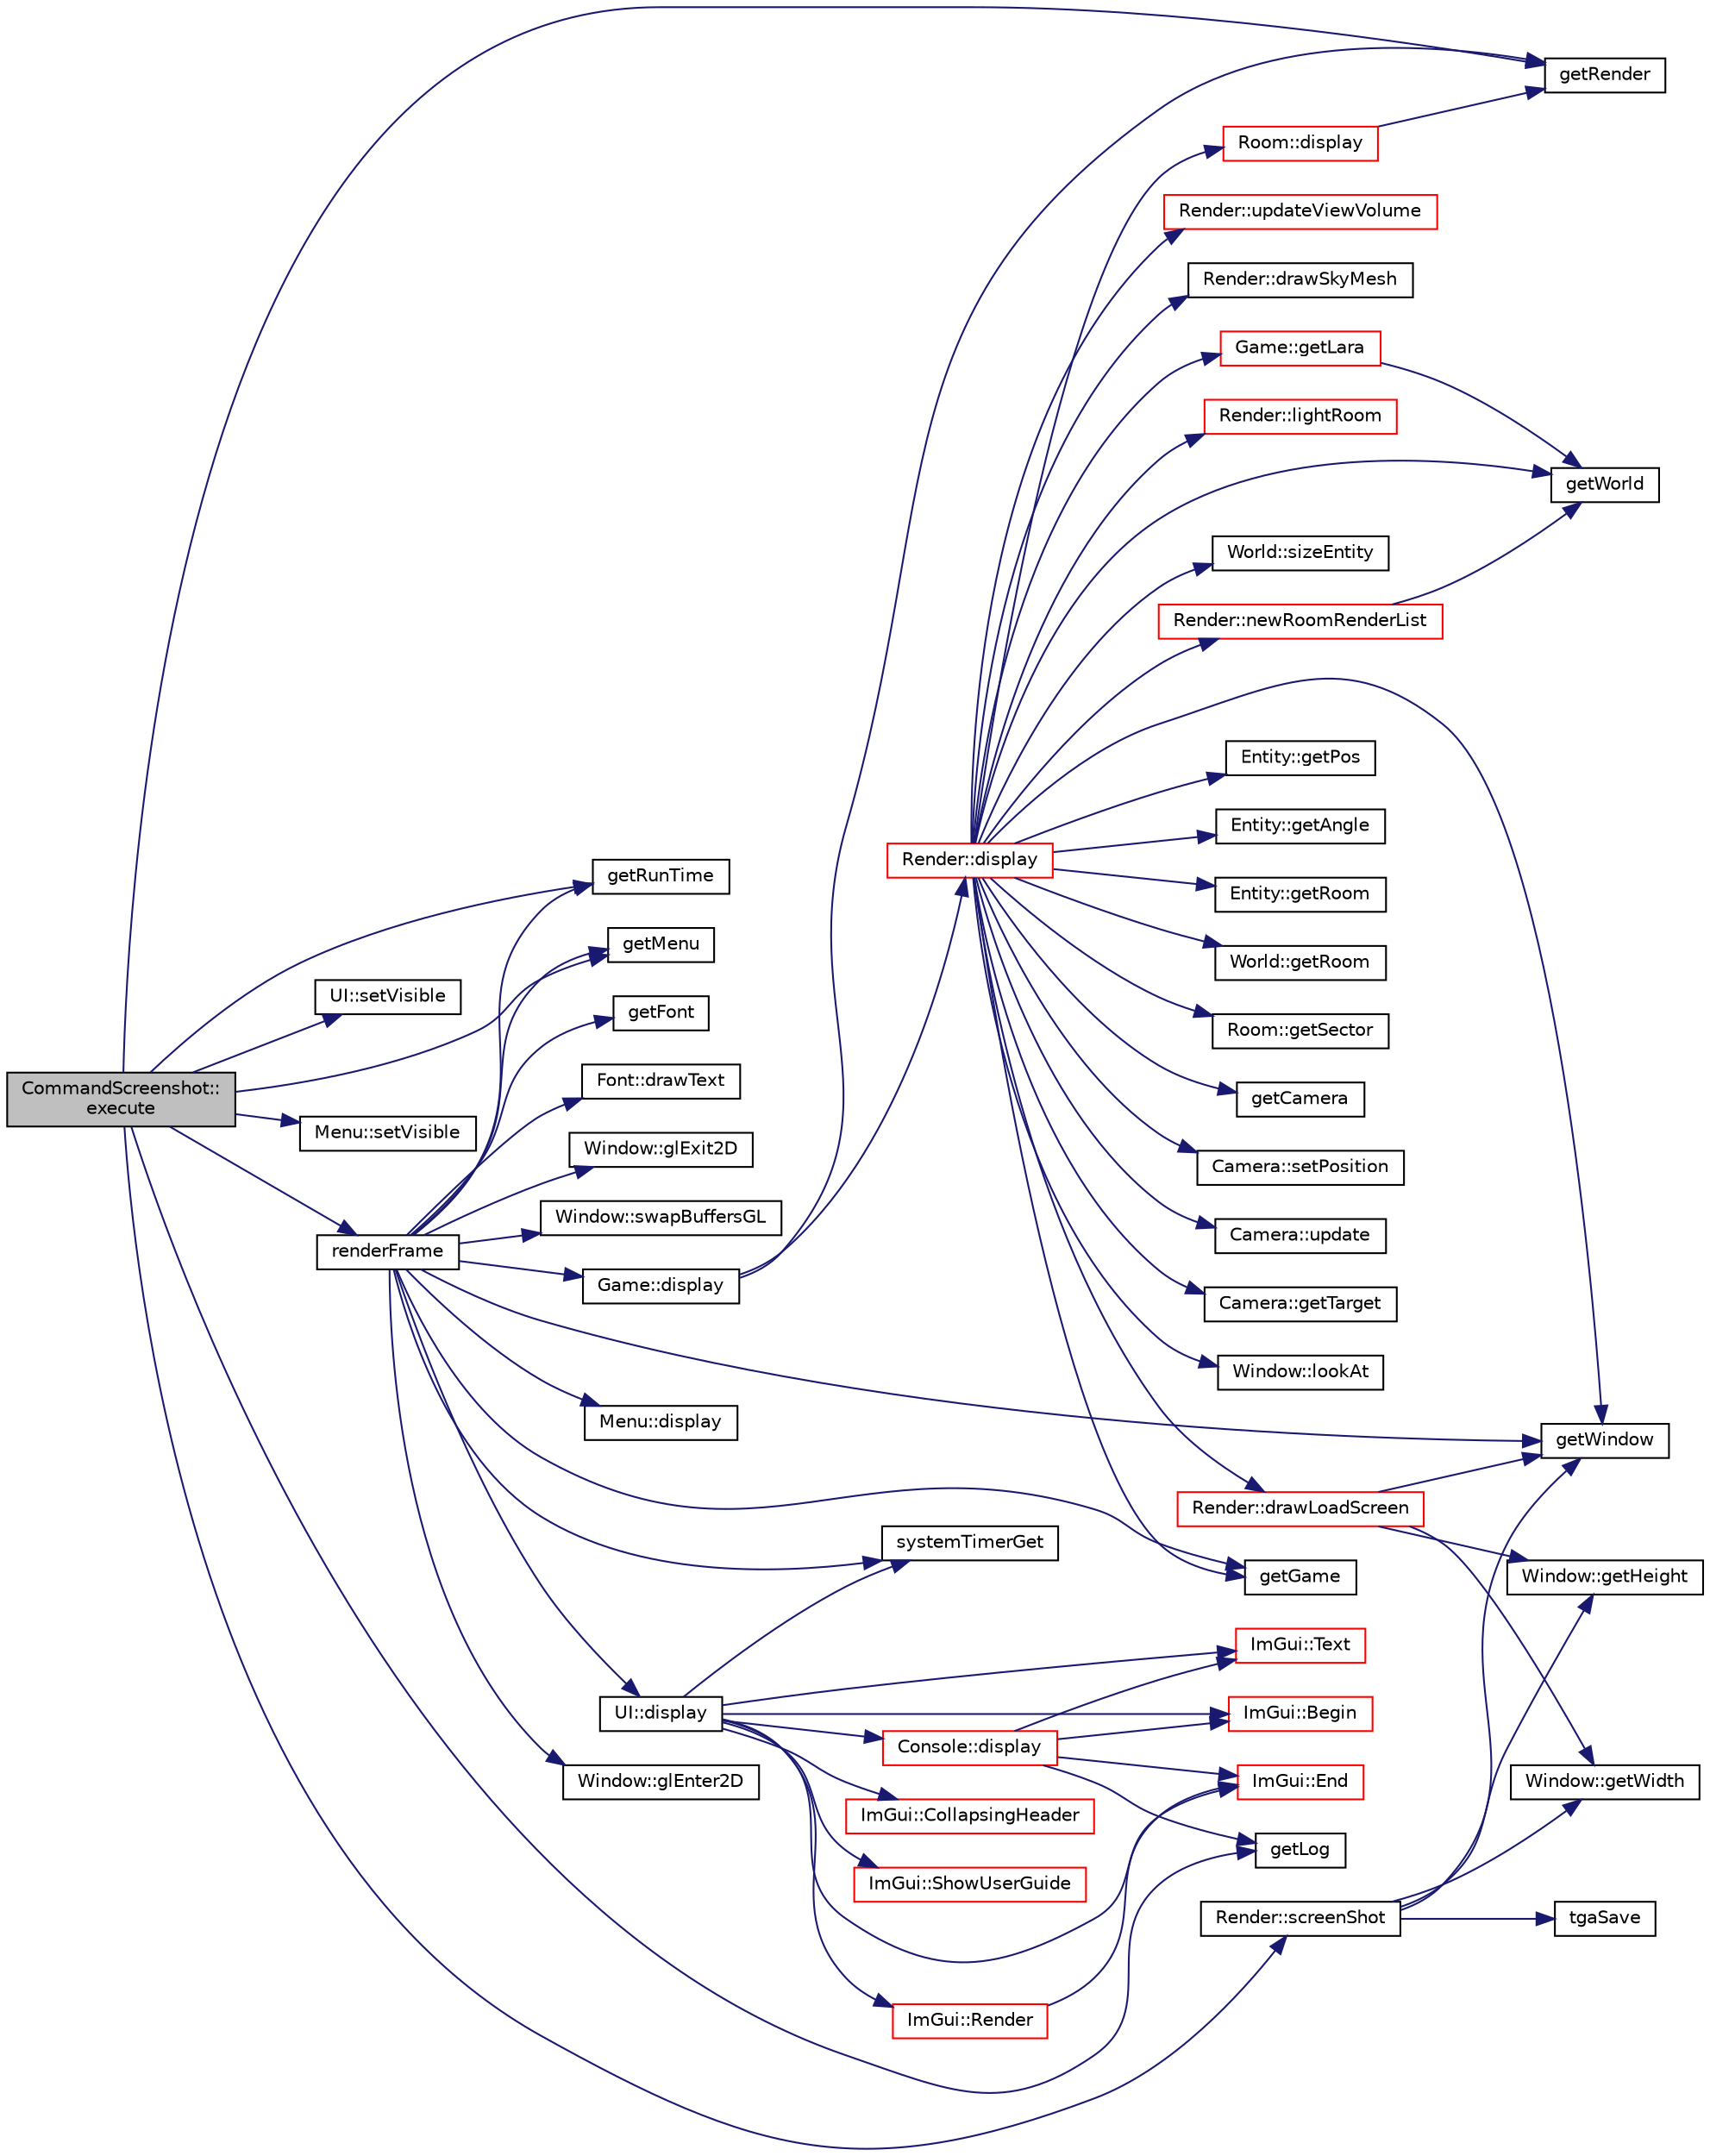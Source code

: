digraph "CommandScreenshot::execute"
{
 // INTERACTIVE_SVG=YES
  edge [fontname="Helvetica",fontsize="10",labelfontname="Helvetica",labelfontsize="10"];
  node [fontname="Helvetica",fontsize="10",shape=record];
  rankdir="LR";
  Node1 [label="CommandScreenshot::\lexecute",height=0.2,width=0.4,color="black", fillcolor="grey75", style="filled" fontcolor="black"];
  Node1 -> Node2 [color="midnightblue",fontsize="10",style="solid",fontname="Helvetica"];
  Node2 [label="getRunTime",height=0.2,width=0.4,color="black", fillcolor="white", style="filled",URL="$_run_time_8h.html#a5725e2249d7e2af1a5c46bbd31084a85"];
  Node1 -> Node3 [color="midnightblue",fontsize="10",style="solid",fontname="Helvetica"];
  Node3 [label="getLog",height=0.2,width=0.4,color="black", fillcolor="white", style="filled",URL="$_log_8h.html#aa2f604b13755d77658307017af86624a"];
  Node1 -> Node4 [color="midnightblue",fontsize="10",style="solid",fontname="Helvetica"];
  Node4 [label="UI::setVisible",height=0.2,width=0.4,color="black", fillcolor="white", style="filled",URL="$class_u_i.html#a088ba33cb2f1129bc2eafe161886d0c4"];
  Node1 -> Node5 [color="midnightblue",fontsize="10",style="solid",fontname="Helvetica"];
  Node5 [label="getMenu",height=0.2,width=0.4,color="black", fillcolor="white", style="filled",URL="$_menu_8h.html#abd434c2e522fed4cc4cd1e4064caf45b"];
  Node1 -> Node6 [color="midnightblue",fontsize="10",style="solid",fontname="Helvetica"];
  Node6 [label="Menu::setVisible",height=0.2,width=0.4,color="black", fillcolor="white", style="filled",URL="$class_menu.html#ad4debf1eb58bdc069345c3a958e32438"];
  Node1 -> Node7 [color="midnightblue",fontsize="10",style="solid",fontname="Helvetica"];
  Node7 [label="renderFrame",height=0.2,width=0.4,color="black", fillcolor="white", style="filled",URL="$global_8h.html#a00df6d86f86c2004b5c421980456d3f7"];
  Node7 -> Node8 [color="midnightblue",fontsize="10",style="solid",fontname="Helvetica"];
  Node8 [label="getGame",height=0.2,width=0.4,color="black", fillcolor="white", style="filled",URL="$_game_8h.html#a37da78d5bcf85296a978f23c73c49320"];
  Node7 -> Node9 [color="midnightblue",fontsize="10",style="solid",fontname="Helvetica"];
  Node9 [label="Game::display",height=0.2,width=0.4,color="black", fillcolor="white", style="filled",URL="$class_game.html#a4d0223a84926cbabea95ed7e0392690a"];
  Node9 -> Node10 [color="midnightblue",fontsize="10",style="solid",fontname="Helvetica"];
  Node10 [label="getRender",height=0.2,width=0.4,color="black", fillcolor="white", style="filled",URL="$_render_8h.html#a812cfcbdabb65847ea87dfed9fafc69d"];
  Node9 -> Node11 [color="midnightblue",fontsize="10",style="solid",fontname="Helvetica"];
  Node11 [label="Render::display",height=0.2,width=0.4,color="red", fillcolor="white", style="filled",URL="$class_render.html#ab7facb0873c6f266b8849c5ce6f223da",tooltip="Renders a single game frame. "];
  Node11 -> Node12 [color="midnightblue",fontsize="10",style="solid",fontname="Helvetica"];
  Node12 [label="Render::drawLoadScreen",height=0.2,width=0.4,color="red", fillcolor="white", style="filled",URL="$class_render.html#a5e58116021c447832f6434bc81030442"];
  Node12 -> Node13 [color="midnightblue",fontsize="10",style="solid",fontname="Helvetica"];
  Node13 [label="getWindow",height=0.2,width=0.4,color="black", fillcolor="white", style="filled",URL="$_window_8h.html#a569be9f3eab26d2ba994a32b75dc9896"];
  Node12 -> Node14 [color="midnightblue",fontsize="10",style="solid",fontname="Helvetica"];
  Node14 [label="Window::getWidth",height=0.2,width=0.4,color="black", fillcolor="white", style="filled",URL="$class_window.html#a6f714e1f40bf559bf1af47c2b0524912"];
  Node12 -> Node15 [color="midnightblue",fontsize="10",style="solid",fontname="Helvetica"];
  Node15 [label="Window::getHeight",height=0.2,width=0.4,color="black", fillcolor="white", style="filled",URL="$class_window.html#a7551e3521743ba1201d0fad2c726dd3c"];
  Node11 -> Node8 [color="midnightblue",fontsize="10",style="solid",fontname="Helvetica"];
  Node11 -> Node16 [color="midnightblue",fontsize="10",style="solid",fontname="Helvetica"];
  Node16 [label="Game::getLara",height=0.2,width=0.4,color="red", fillcolor="white", style="filled",URL="$class_game.html#aacc7cc1f43287635ec6d6fa4ae9a2141"];
  Node16 -> Node17 [color="midnightblue",fontsize="10",style="solid",fontname="Helvetica"];
  Node17 [label="getWorld",height=0.2,width=0.4,color="black", fillcolor="white", style="filled",URL="$_world_8h.html#abea1a794341f4259c16d914064e97528"];
  Node11 -> Node18 [color="midnightblue",fontsize="10",style="solid",fontname="Helvetica"];
  Node18 [label="Entity::getPos",height=0.2,width=0.4,color="black", fillcolor="white", style="filled",URL="$class_entity.html#a8da00ec1fcd3c0fce18cd7d0fb306be1"];
  Node11 -> Node19 [color="midnightblue",fontsize="10",style="solid",fontname="Helvetica"];
  Node19 [label="Entity::getAngle",height=0.2,width=0.4,color="black", fillcolor="white", style="filled",URL="$class_entity.html#af3cb0505b45532d3c2cffa08c025a670"];
  Node11 -> Node20 [color="midnightblue",fontsize="10",style="solid",fontname="Helvetica"];
  Node20 [label="Entity::getRoom",height=0.2,width=0.4,color="black", fillcolor="white", style="filled",URL="$class_entity.html#a6e6a970f0c666a39f83b8530b618f734"];
  Node11 -> Node17 [color="midnightblue",fontsize="10",style="solid",fontname="Helvetica"];
  Node11 -> Node21 [color="midnightblue",fontsize="10",style="solid",fontname="Helvetica"];
  Node21 [label="World::getRoom",height=0.2,width=0.4,color="black", fillcolor="white", style="filled",URL="$class_world.html#a38da421cfbc390bd2d5bdb82cfaf8b02"];
  Node11 -> Node22 [color="midnightblue",fontsize="10",style="solid",fontname="Helvetica"];
  Node22 [label="Room::getSector",height=0.2,width=0.4,color="black", fillcolor="white", style="filled",URL="$class_room.html#ad204aa1478d82f6fc149c2eeacd2a056"];
  Node11 -> Node23 [color="midnightblue",fontsize="10",style="solid",fontname="Helvetica"];
  Node23 [label="getCamera",height=0.2,width=0.4,color="black", fillcolor="white", style="filled",URL="$_camera_8h.html#af662de0d8cf096f2986eac6a4290cc23"];
  Node11 -> Node24 [color="midnightblue",fontsize="10",style="solid",fontname="Helvetica"];
  Node24 [label="Camera::setPosition",height=0.2,width=0.4,color="black", fillcolor="white", style="filled",URL="$class_camera.html#a49801832d30d568f9a8e218e7fd91805",tooltip="Set current position. "];
  Node11 -> Node25 [color="midnightblue",fontsize="10",style="solid",fontname="Helvetica"];
  Node25 [label="Camera::update",height=0.2,width=0.4,color="black", fillcolor="white", style="filled",URL="$class_camera.html#a42cda7239981a5618660d04bd5893556",tooltip="Updates view target. "];
  Node11 -> Node26 [color="midnightblue",fontsize="10",style="solid",fontname="Helvetica"];
  Node26 [label="Camera::getTarget",height=0.2,width=0.4,color="black", fillcolor="white", style="filled",URL="$class_camera.html#af0785fd1c50f5e7fae337ba2fa81f311",tooltip="Get the target currently looked at. "];
  Node11 -> Node13 [color="midnightblue",fontsize="10",style="solid",fontname="Helvetica"];
  Node11 -> Node27 [color="midnightblue",fontsize="10",style="solid",fontname="Helvetica"];
  Node27 [label="Window::lookAt",height=0.2,width=0.4,color="black", fillcolor="white", style="filled",URL="$class_window.html#a7f34ed7243d1dce248a3781e43d18d81"];
  Node11 -> Node28 [color="midnightblue",fontsize="10",style="solid",fontname="Helvetica"];
  Node28 [label="Render::updateViewVolume",height=0.2,width=0.4,color="red", fillcolor="white", style="filled",URL="$class_render.html#a3cee96657b2d590cc392c7b4f48d96c4",tooltip="Updates View Volume. Call once per render frame. "];
  Node11 -> Node29 [color="midnightblue",fontsize="10",style="solid",fontname="Helvetica"];
  Node29 [label="Render::drawSkyMesh",height=0.2,width=0.4,color="black", fillcolor="white", style="filled",URL="$class_render.html#adfa399c2fd290283eae9ddf2c9c4e8f1",tooltip="Renders Sky domes/boxes/etc by scaling factor. "];
  Node11 -> Node30 [color="midnightblue",fontsize="10",style="solid",fontname="Helvetica"];
  Node30 [label="Render::newRoomRenderList",height=0.2,width=0.4,color="red", fillcolor="white", style="filled",URL="$class_render.html#a6e22a8cff8ef993db48cc79ed602ac5e",tooltip="Build a visible room list starting at index. "];
  Node30 -> Node17 [color="midnightblue",fontsize="10",style="solid",fontname="Helvetica"];
  Node11 -> Node31 [color="midnightblue",fontsize="10",style="solid",fontname="Helvetica"];
  Node31 [label="Render::lightRoom",height=0.2,width=0.4,color="red", fillcolor="white", style="filled",URL="$class_render.html#a2f8f433ee8b4cd2542346b27e6f21410"];
  Node11 -> Node32 [color="midnightblue",fontsize="10",style="solid",fontname="Helvetica"];
  Node32 [label="Room::display",height=0.2,width=0.4,color="red", fillcolor="white", style="filled",URL="$class_room.html#a2f8bed39ed97ae1b24c46eacbc0a0e18"];
  Node32 -> Node10 [color="midnightblue",fontsize="10",style="solid",fontname="Helvetica"];
  Node11 -> Node33 [color="midnightblue",fontsize="10",style="solid",fontname="Helvetica"];
  Node33 [label="World::sizeEntity",height=0.2,width=0.4,color="black", fillcolor="white", style="filled",URL="$class_world.html#a713b75527ffc2fb00fa94ccb38a6aa96"];
  Node7 -> Node5 [color="midnightblue",fontsize="10",style="solid",fontname="Helvetica"];
  Node7 -> Node34 [color="midnightblue",fontsize="10",style="solid",fontname="Helvetica"];
  Node34 [label="Menu::display",height=0.2,width=0.4,color="black", fillcolor="white", style="filled",URL="$class_menu.html#a94b92b5dc7993422a01de6f37848551e"];
  Node7 -> Node35 [color="midnightblue",fontsize="10",style="solid",fontname="Helvetica"];
  Node35 [label="UI::display",height=0.2,width=0.4,color="black", fillcolor="white", style="filled",URL="$class_u_i.html#a12b9189214f668a640c39f27725e0f85"];
  Node35 -> Node36 [color="midnightblue",fontsize="10",style="solid",fontname="Helvetica"];
  Node36 [label="Console::display",height=0.2,width=0.4,color="red", fillcolor="white", style="filled",URL="$class_console.html#aa392bbf2aeecd5e86a4e624bcf9b087a"];
  Node36 -> Node37 [color="midnightblue",fontsize="10",style="solid",fontname="Helvetica"];
  Node37 [label="ImGui::Begin",height=0.2,width=0.4,color="red", fillcolor="white", style="filled",URL="$namespace_im_gui.html#a78d13fe32b1b05dc251d1b1cfdf9efb4"];
  Node36 -> Node3 [color="midnightblue",fontsize="10",style="solid",fontname="Helvetica"];
  Node36 -> Node38 [color="midnightblue",fontsize="10",style="solid",fontname="Helvetica"];
  Node38 [label="ImGui::Text",height=0.2,width=0.4,color="red", fillcolor="white", style="filled",URL="$namespace_im_gui.html#a67d6ffc227038ddb8670513d85eb53fd"];
  Node36 -> Node39 [color="midnightblue",fontsize="10",style="solid",fontname="Helvetica"];
  Node39 [label="ImGui::End",height=0.2,width=0.4,color="red", fillcolor="white", style="filled",URL="$namespace_im_gui.html#a5479d93794a004c67ceb6d13f37c8254"];
  Node35 -> Node37 [color="midnightblue",fontsize="10",style="solid",fontname="Helvetica"];
  Node35 -> Node40 [color="midnightblue",fontsize="10",style="solid",fontname="Helvetica"];
  Node40 [label="ImGui::CollapsingHeader",height=0.2,width=0.4,color="red", fillcolor="white", style="filled",URL="$namespace_im_gui.html#a2ebfb1b6643260cef2a2cdd51691e7ed"];
  Node35 -> Node38 [color="midnightblue",fontsize="10",style="solid",fontname="Helvetica"];
  Node35 -> Node41 [color="midnightblue",fontsize="10",style="solid",fontname="Helvetica"];
  Node41 [label="systemTimerGet",height=0.2,width=0.4,color="black", fillcolor="white", style="filled",URL="$time_8h.html#a15c730eb70c62952fab33f8e04dca3c0",tooltip="Read the system timer. "];
  Node35 -> Node42 [color="midnightblue",fontsize="10",style="solid",fontname="Helvetica"];
  Node42 [label="ImGui::ShowUserGuide",height=0.2,width=0.4,color="red", fillcolor="white", style="filled",URL="$namespace_im_gui.html#ad6f4919bc9aa806ca8d2c1d6e2bfb051"];
  Node35 -> Node39 [color="midnightblue",fontsize="10",style="solid",fontname="Helvetica"];
  Node35 -> Node43 [color="midnightblue",fontsize="10",style="solid",fontname="Helvetica"];
  Node43 [label="ImGui::Render",height=0.2,width=0.4,color="red", fillcolor="white", style="filled",URL="$namespace_im_gui.html#ab51a164f547317c16c441f1599e3946d"];
  Node43 -> Node39 [color="midnightblue",fontsize="10",style="solid",fontname="Helvetica"];
  Node7 -> Node2 [color="midnightblue",fontsize="10",style="solid",fontname="Helvetica"];
  Node7 -> Node13 [color="midnightblue",fontsize="10",style="solid",fontname="Helvetica"];
  Node7 -> Node44 [color="midnightblue",fontsize="10",style="solid",fontname="Helvetica"];
  Node44 [label="Window::glEnter2D",height=0.2,width=0.4,color="black", fillcolor="white", style="filled",URL="$class_window.html#a21e2c2c52367bcb4c6293e3573c88b9a"];
  Node7 -> Node45 [color="midnightblue",fontsize="10",style="solid",fontname="Helvetica"];
  Node45 [label="getFont",height=0.2,width=0.4,color="black", fillcolor="white", style="filled",URL="$_font_8h.html#a0a454a703a010af4deca862b713ecc62"];
  Node7 -> Node46 [color="midnightblue",fontsize="10",style="solid",fontname="Helvetica"];
  Node46 [label="Font::drawText",height=0.2,width=0.4,color="black", fillcolor="white", style="filled",URL="$class_font.html#a8e77391538a5915cdb1c14d1c78c11c7"];
  Node7 -> Node47 [color="midnightblue",fontsize="10",style="solid",fontname="Helvetica"];
  Node47 [label="Window::glExit2D",height=0.2,width=0.4,color="black", fillcolor="white", style="filled",URL="$class_window.html#a6c5982c43fc9d8d36e092965ac8cf940"];
  Node7 -> Node48 [color="midnightblue",fontsize="10",style="solid",fontname="Helvetica"];
  Node48 [label="Window::swapBuffersGL",height=0.2,width=0.4,color="black", fillcolor="white", style="filled",URL="$class_window.html#ac988f1921a2452a32fb4c7e0c7806277"];
  Node7 -> Node41 [color="midnightblue",fontsize="10",style="solid",fontname="Helvetica"];
  Node1 -> Node10 [color="midnightblue",fontsize="10",style="solid",fontname="Helvetica"];
  Node1 -> Node49 [color="midnightblue",fontsize="10",style="solid",fontname="Helvetica"];
  Node49 [label="Render::screenShot",height=0.2,width=0.4,color="black", fillcolor="white", style="filled",URL="$class_render.html#a9f39e9af83d85d4c17ba0ee828f1e9de",tooltip="Makes a screenshot, writes to disk. "];
  Node49 -> Node13 [color="midnightblue",fontsize="10",style="solid",fontname="Helvetica"];
  Node49 -> Node14 [color="midnightblue",fontsize="10",style="solid",fontname="Helvetica"];
  Node49 -> Node15 [color="midnightblue",fontsize="10",style="solid",fontname="Helvetica"];
  Node49 -> Node50 [color="midnightblue",fontsize="10",style="solid",fontname="Helvetica"];
  Node50 [label="tgaSave",height=0.2,width=0.4,color="black", fillcolor="white", style="filled",URL="$tga_8h.html#a47a99fdedd0dc2088251929de3e22670",tooltip="Save a pixel buffer into a file on disk. "];
}

